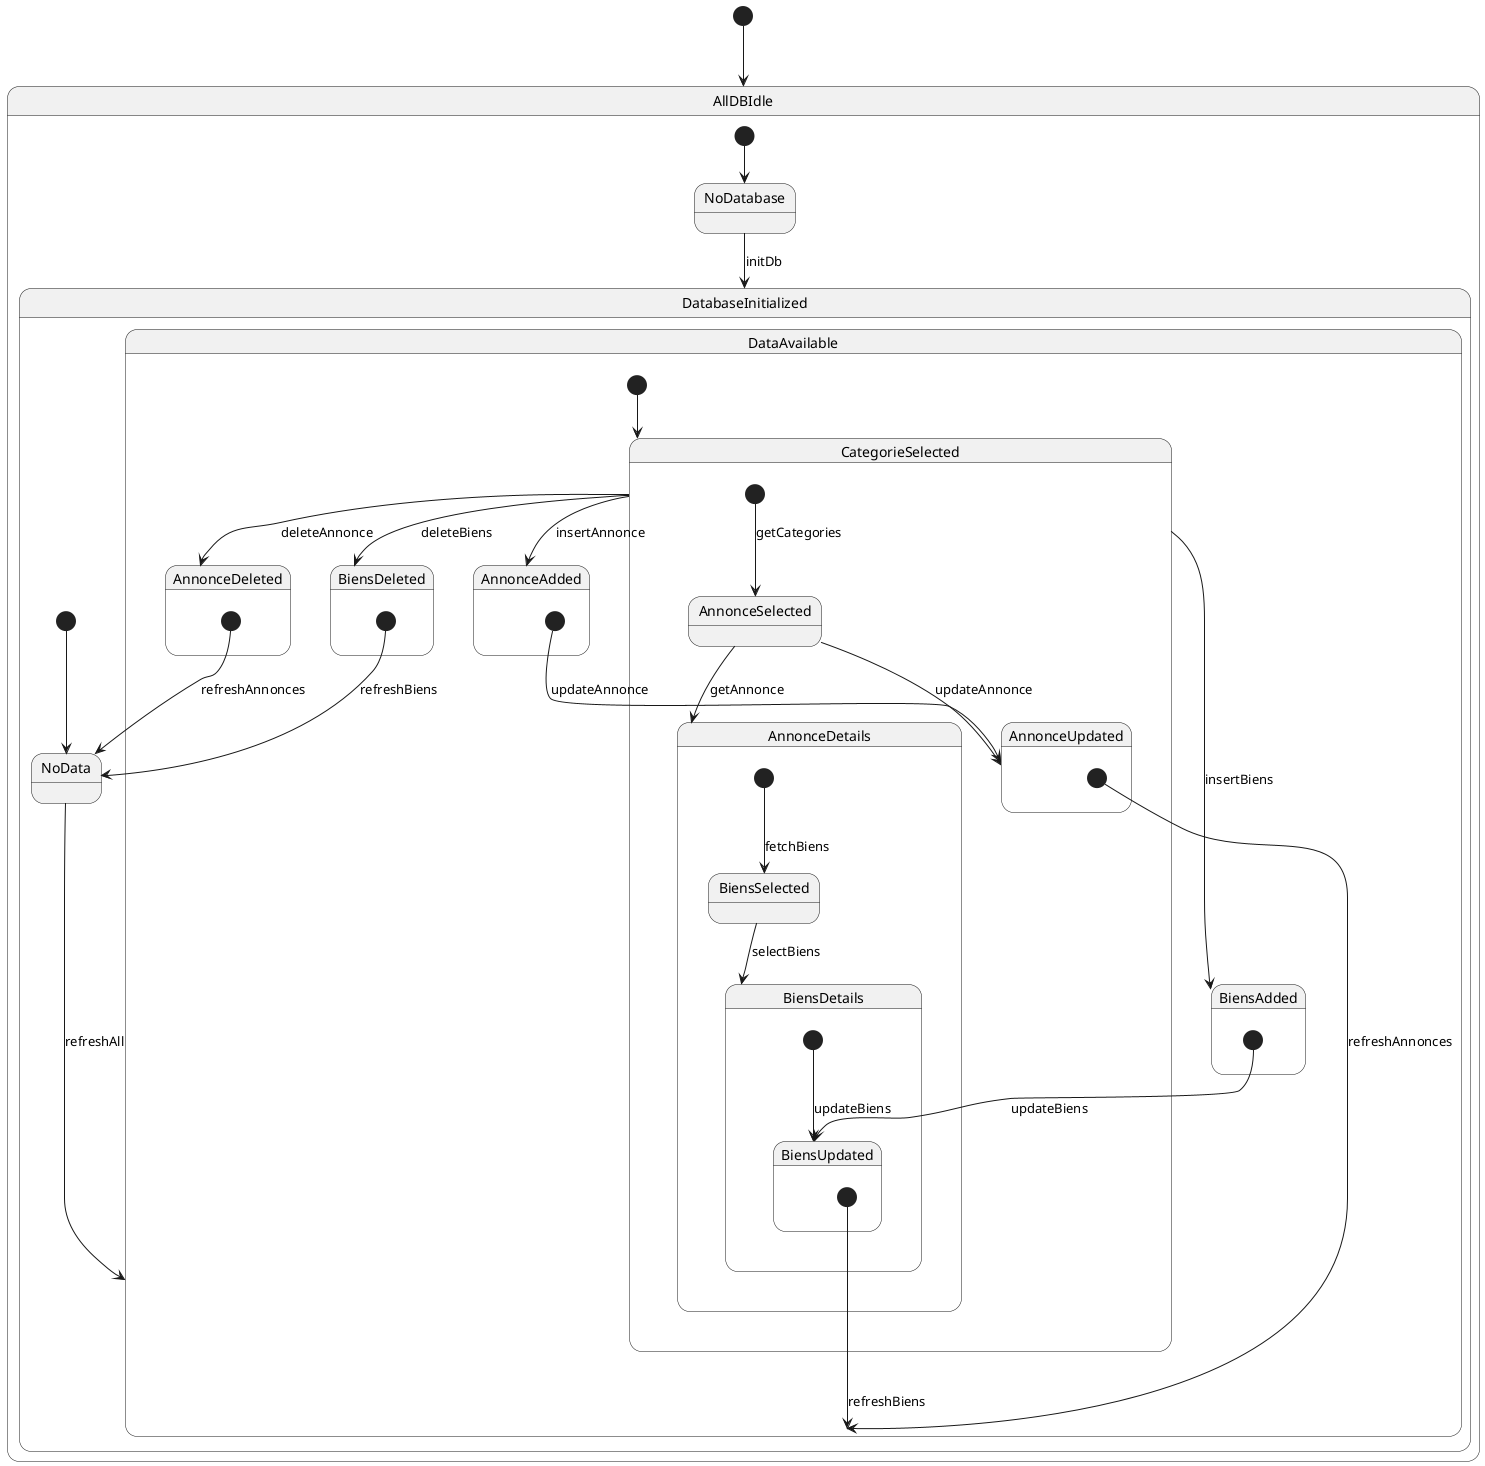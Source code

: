 @startuml

[*] --> AllDBIdle

state AllDBIdle {
    [*] --> NoDatabase
    NoDatabase --> DatabaseInitialized : initDb
}

state DatabaseInitialized {
    [*] --> NoData
    NoData --> DataAvailable : refreshAll
}

state DataAvailable {
    [*] --> CategorieSelected
    CategorieSelected --> AnnonceAdded : insertAnnonce
    CategorieSelected --> AnnonceDeleted : deleteAnnonce
    CategorieSelected --> BiensAdded : insertBiens
    CategorieSelected --> BiensDeleted : deleteBiens
}

state CategorieSelected {
    [*] --> AnnonceSelected : getCategories
    AnnonceSelected --> AnnonceDetails : getAnnonce
    AnnonceSelected --> AnnonceUpdated : updateAnnonce
}

state AnnonceDetails {
    [*] --> BiensSelected : fetchBiens
    BiensSelected --> BiensDetails : selectBiens
}

state BiensDetails {
    [*] --> BiensUpdated : updateBiens
}

state AnnonceAdded {
    [*] --> AnnonceUpdated : updateAnnonce
}

state AnnonceDeleted {
    [*] --> NoData : refreshAnnonces
}

state BiensAdded {
    [*] --> BiensUpdated : updateBiens
}

state BiensDeleted {
    [*] --> NoData : refreshBiens
}

state AnnonceUpdated {
    [*] --> DataAvailable : refreshAnnonces
}

state BiensUpdated {
    [*] --> DataAvailable : refreshBiens
}

@enduml
